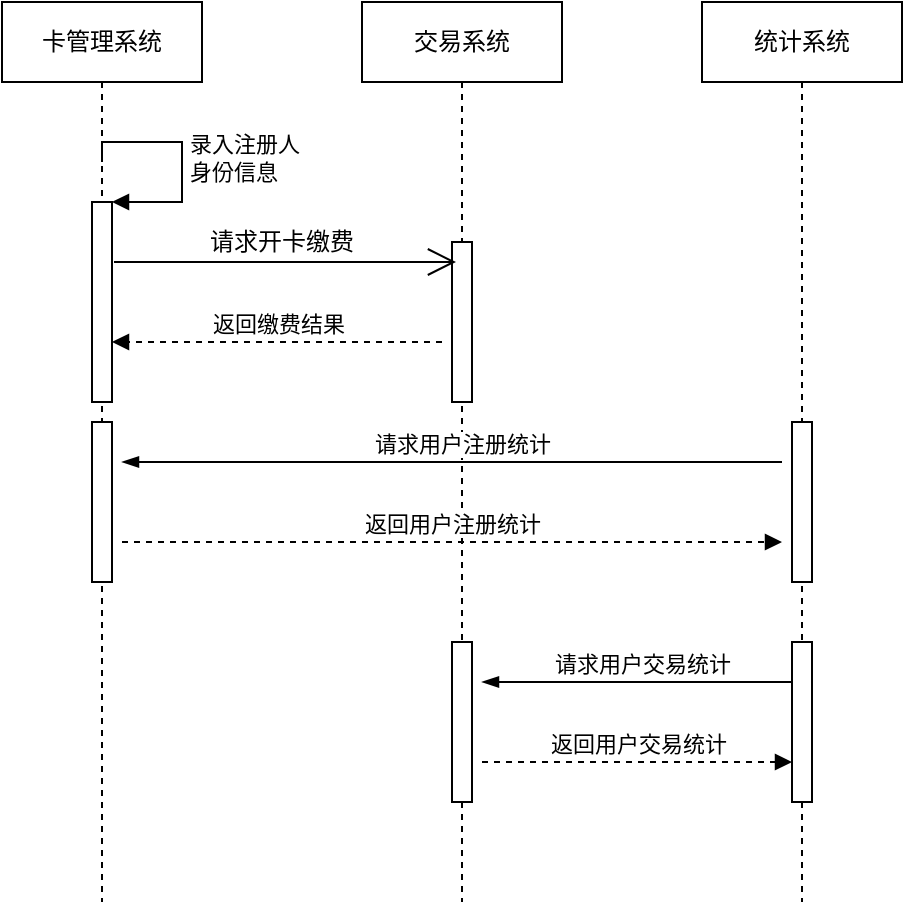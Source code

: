 <mxfile version="13.8.1" type="github">
  <diagram name="Page-1" id="c4acf3e9-155e-7222-9cf6-157b1a14988f">
    <mxGraphModel dx="740" dy="490" grid="1" gridSize="10" guides="1" tooltips="1" connect="1" arrows="1" fold="1" page="1" pageScale="1" pageWidth="850" pageHeight="1100" background="#ffffff" math="0" shadow="0">
      <root>
        <mxCell id="0" />
        <mxCell id="1" parent="0" />
        <mxCell id="53CZZgBoNaDwPZmtHsrw-4" value="&lt;span&gt;卡管理系统&lt;/span&gt;" style="shape=umlLifeline;perimeter=lifelinePerimeter;whiteSpace=wrap;html=1;container=1;collapsible=0;recursiveResize=0;outlineConnect=0;" parent="1" vertex="1">
          <mxGeometry x="220" y="190" width="100" height="450" as="geometry" />
        </mxCell>
        <mxCell id="53CZZgBoNaDwPZmtHsrw-18" value="" style="html=1;points=[];perimeter=orthogonalPerimeter;" parent="53CZZgBoNaDwPZmtHsrw-4" vertex="1">
          <mxGeometry x="45" y="100" width="10" height="100" as="geometry" />
        </mxCell>
        <mxCell id="53CZZgBoNaDwPZmtHsrw-19" value="录入注册人&lt;br&gt;身份信息" style="edgeStyle=orthogonalEdgeStyle;html=1;align=left;spacingLeft=2;endArrow=block;rounded=0;entryX=1;entryY=0;" parent="53CZZgBoNaDwPZmtHsrw-4" target="53CZZgBoNaDwPZmtHsrw-18" edge="1">
          <mxGeometry relative="1" as="geometry">
            <mxPoint x="50" y="80" as="sourcePoint" />
            <Array as="points">
              <mxPoint x="50" y="70" />
              <mxPoint x="90" y="70" />
              <mxPoint x="90" y="100" />
            </Array>
          </mxGeometry>
        </mxCell>
        <mxCell id="53CZZgBoNaDwPZmtHsrw-27" value="" style="html=1;points=[];perimeter=orthogonalPerimeter;" parent="53CZZgBoNaDwPZmtHsrw-4" vertex="1">
          <mxGeometry x="45" y="210" width="10" height="80" as="geometry" />
        </mxCell>
        <mxCell id="53CZZgBoNaDwPZmtHsrw-6" value="&lt;span&gt;统计系统&lt;br&gt;&lt;/span&gt;" style="shape=umlLifeline;perimeter=lifelinePerimeter;whiteSpace=wrap;html=1;container=1;collapsible=0;recursiveResize=0;outlineConnect=0;" parent="1" vertex="1">
          <mxGeometry x="570" y="190" width="100" height="450" as="geometry" />
        </mxCell>
        <mxCell id="53CZZgBoNaDwPZmtHsrw-15" value="" style="html=1;points=[];perimeter=orthogonalPerimeter;" parent="53CZZgBoNaDwPZmtHsrw-6" vertex="1">
          <mxGeometry x="45" y="210" width="10" height="80" as="geometry" />
        </mxCell>
        <mxCell id="53CZZgBoNaDwPZmtHsrw-29" value="" style="html=1;points=[];perimeter=orthogonalPerimeter;" parent="53CZZgBoNaDwPZmtHsrw-6" vertex="1">
          <mxGeometry x="45" y="320" width="10" height="80" as="geometry" />
        </mxCell>
        <mxCell id="53CZZgBoNaDwPZmtHsrw-10" value="&lt;span&gt;交易系统&lt;br&gt;&lt;/span&gt;" style="shape=umlLifeline;perimeter=lifelinePerimeter;whiteSpace=wrap;html=1;container=1;collapsible=0;recursiveResize=0;outlineConnect=0;" parent="1" vertex="1">
          <mxGeometry x="400" y="190" width="100" height="450" as="geometry" />
        </mxCell>
        <mxCell id="53CZZgBoNaDwPZmtHsrw-11" value="" style="html=1;points=[];perimeter=orthogonalPerimeter;" parent="53CZZgBoNaDwPZmtHsrw-10" vertex="1">
          <mxGeometry x="45" y="120" width="10" height="80" as="geometry" />
        </mxCell>
        <mxCell id="53CZZgBoNaDwPZmtHsrw-28" value="返回用户注册统计" style="html=1;verticalAlign=bottom;endArrow=block;dashed=1;" parent="53CZZgBoNaDwPZmtHsrw-10" edge="1">
          <mxGeometry width="80" relative="1" as="geometry">
            <mxPoint x="-120" y="270" as="sourcePoint" />
            <mxPoint x="210" y="270" as="targetPoint" />
          </mxGeometry>
        </mxCell>
        <mxCell id="53CZZgBoNaDwPZmtHsrw-32" value="" style="html=1;points=[];perimeter=orthogonalPerimeter;" parent="53CZZgBoNaDwPZmtHsrw-10" vertex="1">
          <mxGeometry x="45" y="320" width="10" height="80" as="geometry" />
        </mxCell>
        <mxCell id="53CZZgBoNaDwPZmtHsrw-20" value="" style="endArrow=open;endFill=1;endSize=12;html=1;entryX=0.2;entryY=0.125;entryDx=0;entryDy=0;entryPerimeter=0;" parent="1" target="53CZZgBoNaDwPZmtHsrw-11" edge="1">
          <mxGeometry width="160" relative="1" as="geometry">
            <mxPoint x="276" y="320" as="sourcePoint" />
            <mxPoint x="440" y="320" as="targetPoint" />
          </mxGeometry>
        </mxCell>
        <mxCell id="53CZZgBoNaDwPZmtHsrw-21" value="请求开卡缴费" style="text;html=1;strokeColor=none;fillColor=none;align=center;verticalAlign=middle;whiteSpace=wrap;rounded=0;" parent="1" vertex="1">
          <mxGeometry x="320" y="300" width="80" height="20" as="geometry" />
        </mxCell>
        <mxCell id="53CZZgBoNaDwPZmtHsrw-24" value="返回缴费结果" style="html=1;verticalAlign=bottom;endArrow=block;dashed=1;" parent="1" target="53CZZgBoNaDwPZmtHsrw-18" edge="1">
          <mxGeometry width="80" relative="1" as="geometry">
            <mxPoint x="440" y="360" as="sourcePoint" />
            <mxPoint x="390" y="360" as="targetPoint" />
            <Array as="points">
              <mxPoint x="400" y="360" />
            </Array>
          </mxGeometry>
        </mxCell>
        <mxCell id="53CZZgBoNaDwPZmtHsrw-25" value="请求用户注册统计" style="html=1;verticalAlign=bottom;endArrow=none;startArrow=blockThin;startFill=1;endFill=0;" parent="1" edge="1">
          <mxGeometry x="0.03" width="80" relative="1" as="geometry">
            <mxPoint x="280" y="420" as="sourcePoint" />
            <mxPoint x="610" y="420" as="targetPoint" />
            <mxPoint as="offset" />
          </mxGeometry>
        </mxCell>
        <mxCell id="53CZZgBoNaDwPZmtHsrw-33" value="请求用户交易统计" style="html=1;verticalAlign=bottom;endArrow=none;startArrow=blockThin;startFill=1;endFill=0;" parent="1" edge="1">
          <mxGeometry x="0.03" width="80" relative="1" as="geometry">
            <mxPoint x="460" y="530" as="sourcePoint" />
            <mxPoint x="615" y="530" as="targetPoint" />
            <mxPoint as="offset" />
          </mxGeometry>
        </mxCell>
        <mxCell id="53CZZgBoNaDwPZmtHsrw-34" value="返回用户交易统计" style="html=1;verticalAlign=bottom;endArrow=block;dashed=1;" parent="1" edge="1">
          <mxGeometry width="80" relative="1" as="geometry">
            <mxPoint x="460" y="570" as="sourcePoint" />
            <mxPoint x="615" y="570" as="targetPoint" />
          </mxGeometry>
        </mxCell>
      </root>
    </mxGraphModel>
  </diagram>
</mxfile>

